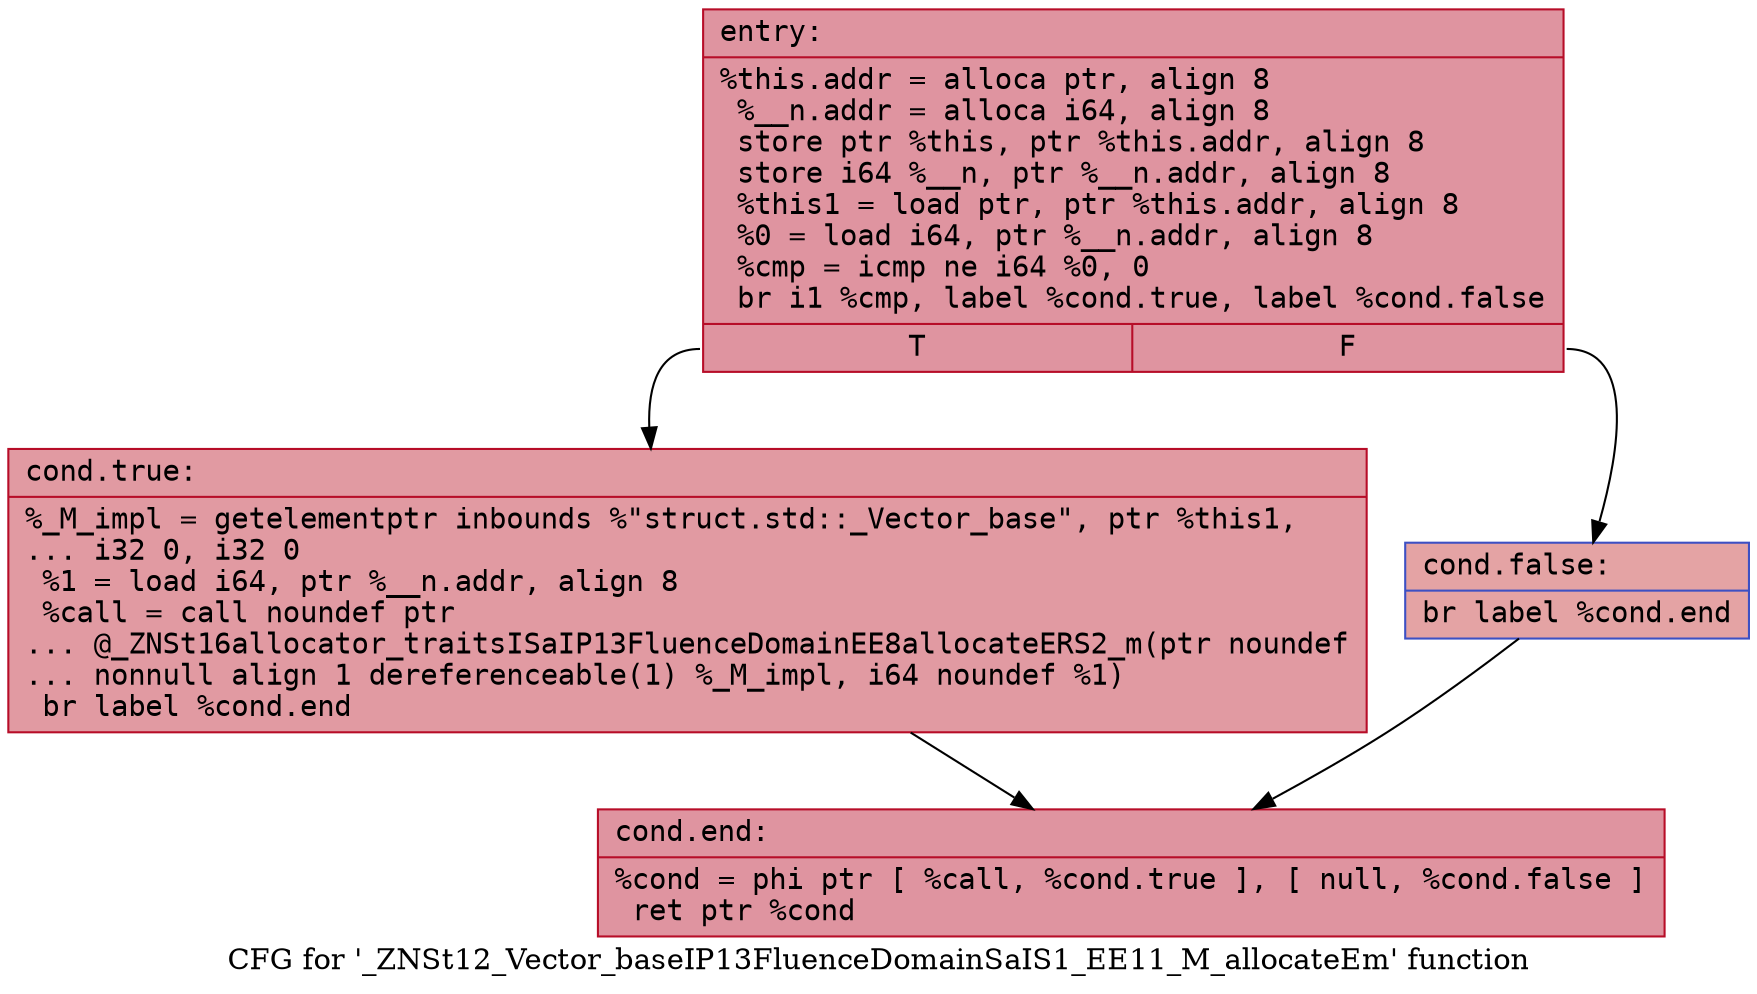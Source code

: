digraph "CFG for '_ZNSt12_Vector_baseIP13FluenceDomainSaIS1_EE11_M_allocateEm' function" {
	label="CFG for '_ZNSt12_Vector_baseIP13FluenceDomainSaIS1_EE11_M_allocateEm' function";

	Node0x556c3c857560 [shape=record,color="#b70d28ff", style=filled, fillcolor="#b70d2870" fontname="Courier",label="{entry:\l|  %this.addr = alloca ptr, align 8\l  %__n.addr = alloca i64, align 8\l  store ptr %this, ptr %this.addr, align 8\l  store i64 %__n, ptr %__n.addr, align 8\l  %this1 = load ptr, ptr %this.addr, align 8\l  %0 = load i64, ptr %__n.addr, align 8\l  %cmp = icmp ne i64 %0, 0\l  br i1 %cmp, label %cond.true, label %cond.false\l|{<s0>T|<s1>F}}"];
	Node0x556c3c857560:s0 -> Node0x556c3c8575b0[tooltip="entry -> cond.true\nProbability 62.50%" ];
	Node0x556c3c857560:s1 -> Node0x556c3c857c00[tooltip="entry -> cond.false\nProbability 37.50%" ];
	Node0x556c3c8575b0 [shape=record,color="#b70d28ff", style=filled, fillcolor="#bb1b2c70" fontname="Courier",label="{cond.true:\l|  %_M_impl = getelementptr inbounds %\"struct.std::_Vector_base\", ptr %this1,\l... i32 0, i32 0\l  %1 = load i64, ptr %__n.addr, align 8\l  %call = call noundef ptr\l... @_ZNSt16allocator_traitsISaIP13FluenceDomainEE8allocateERS2_m(ptr noundef\l... nonnull align 1 dereferenceable(1) %_M_impl, i64 noundef %1)\l  br label %cond.end\l}"];
	Node0x556c3c8575b0 -> Node0x556c3c857e90[tooltip="cond.true -> cond.end\nProbability 100.00%" ];
	Node0x556c3c857c00 [shape=record,color="#3d50c3ff", style=filled, fillcolor="#c32e3170" fontname="Courier",label="{cond.false:\l|  br label %cond.end\l}"];
	Node0x556c3c857c00 -> Node0x556c3c857e90[tooltip="cond.false -> cond.end\nProbability 100.00%" ];
	Node0x556c3c857e90 [shape=record,color="#b70d28ff", style=filled, fillcolor="#b70d2870" fontname="Courier",label="{cond.end:\l|  %cond = phi ptr [ %call, %cond.true ], [ null, %cond.false ]\l  ret ptr %cond\l}"];
}
